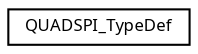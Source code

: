 digraph "Graphical Class Hierarchy"
{
  edge [fontname="Sans",fontsize="8",labelfontname="Sans",labelfontsize="8"];
  node [fontname="Sans",fontsize="8",shape=record];
  rankdir="LR";
  Node1 [label="QUADSPI_TypeDef",height=0.2,width=0.4,color="black", fillcolor="white", style="filled",URL="$struct_q_u_a_d_s_p_i___type_def.html",tooltip="QUAD Serial Peripheral Interface. "];
}
